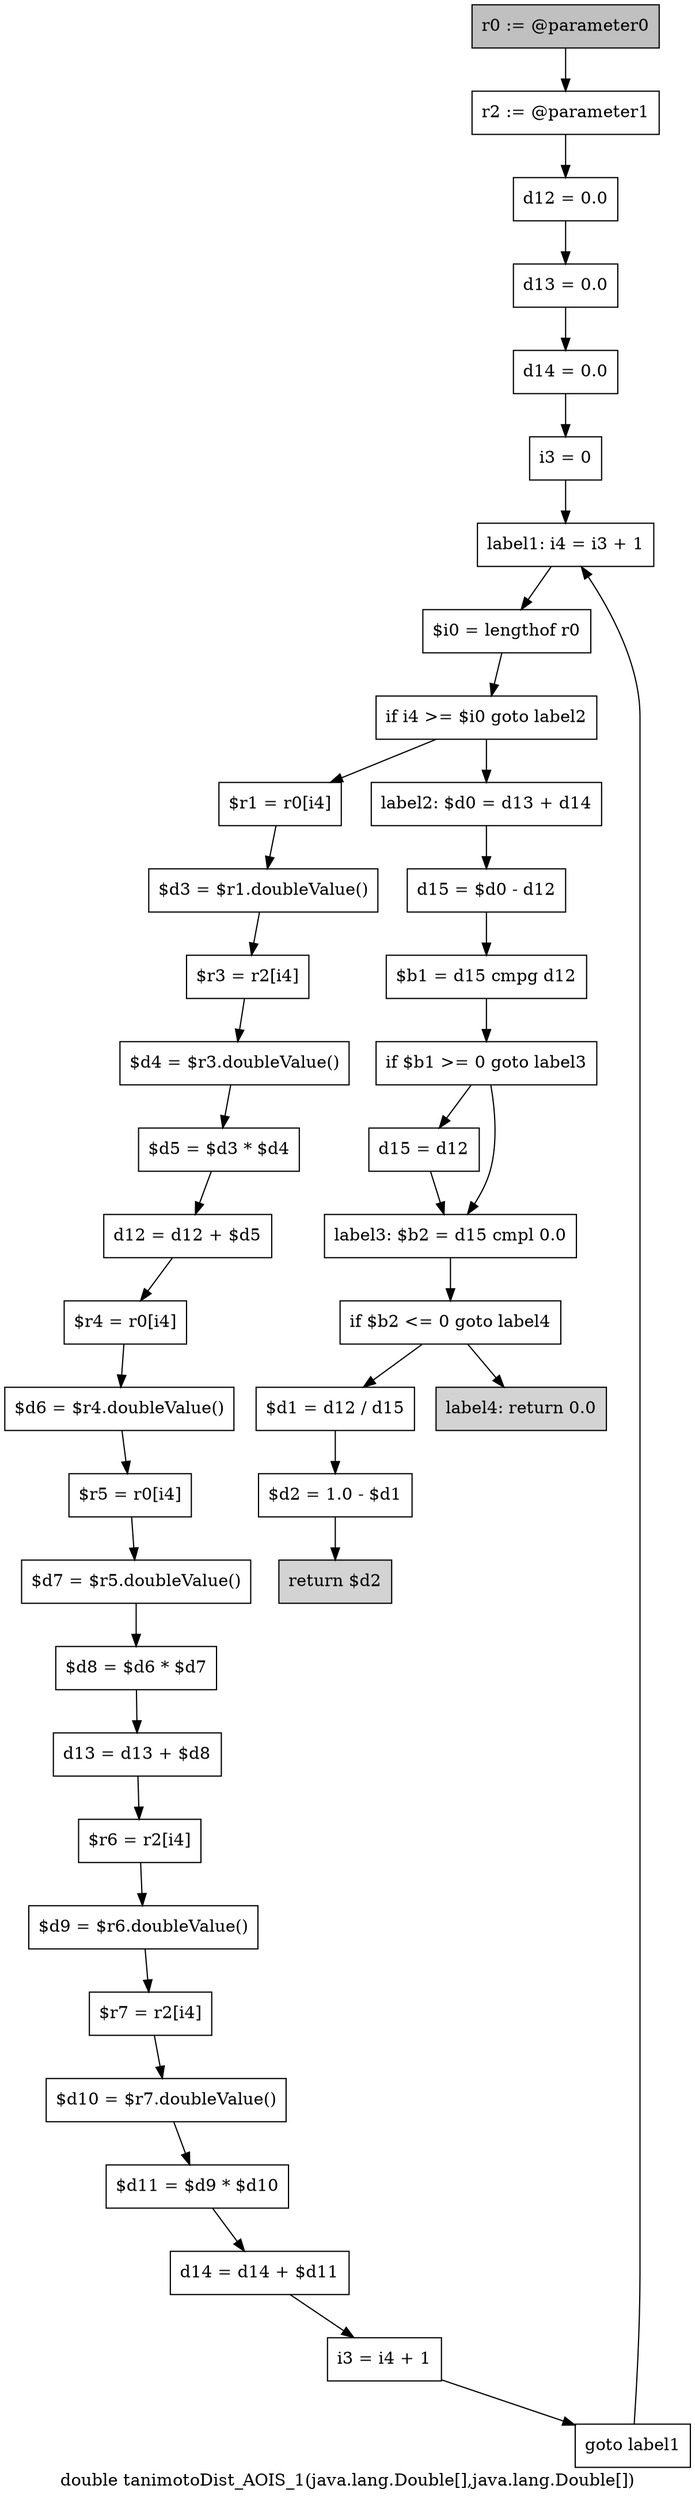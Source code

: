 digraph "double tanimotoDist_AOIS_1(java.lang.Double[],java.lang.Double[])" {
    label="double tanimotoDist_AOIS_1(java.lang.Double[],java.lang.Double[])";
    node [shape=box];
    "0" [style=filled,fillcolor=gray,label="r0 := @parameter0",];
    "1" [label="r2 := @parameter1",];
    "0"->"1";
    "2" [label="d12 = 0.0",];
    "1"->"2";
    "3" [label="d13 = 0.0",];
    "2"->"3";
    "4" [label="d14 = 0.0",];
    "3"->"4";
    "5" [label="i3 = 0",];
    "4"->"5";
    "6" [label="label1: i4 = i3 + 1",];
    "5"->"6";
    "7" [label="$i0 = lengthof r0",];
    "6"->"7";
    "8" [label="if i4 >= $i0 goto label2",];
    "7"->"8";
    "9" [label="$r1 = r0[i4]",];
    "8"->"9";
    "29" [label="label2: $d0 = d13 + d14",];
    "8"->"29";
    "10" [label="$d3 = $r1.doubleValue()",];
    "9"->"10";
    "11" [label="$r3 = r2[i4]",];
    "10"->"11";
    "12" [label="$d4 = $r3.doubleValue()",];
    "11"->"12";
    "13" [label="$d5 = $d3 * $d4",];
    "12"->"13";
    "14" [label="d12 = d12 + $d5",];
    "13"->"14";
    "15" [label="$r4 = r0[i4]",];
    "14"->"15";
    "16" [label="$d6 = $r4.doubleValue()",];
    "15"->"16";
    "17" [label="$r5 = r0[i4]",];
    "16"->"17";
    "18" [label="$d7 = $r5.doubleValue()",];
    "17"->"18";
    "19" [label="$d8 = $d6 * $d7",];
    "18"->"19";
    "20" [label="d13 = d13 + $d8",];
    "19"->"20";
    "21" [label="$r6 = r2[i4]",];
    "20"->"21";
    "22" [label="$d9 = $r6.doubleValue()",];
    "21"->"22";
    "23" [label="$r7 = r2[i4]",];
    "22"->"23";
    "24" [label="$d10 = $r7.doubleValue()",];
    "23"->"24";
    "25" [label="$d11 = $d9 * $d10",];
    "24"->"25";
    "26" [label="d14 = d14 + $d11",];
    "25"->"26";
    "27" [label="i3 = i4 + 1",];
    "26"->"27";
    "28" [label="goto label1",];
    "27"->"28";
    "28"->"6";
    "30" [label="d15 = $d0 - d12",];
    "29"->"30";
    "31" [label="$b1 = d15 cmpg d12",];
    "30"->"31";
    "32" [label="if $b1 >= 0 goto label3",];
    "31"->"32";
    "33" [label="d15 = d12",];
    "32"->"33";
    "34" [label="label3: $b2 = d15 cmpl 0.0",];
    "32"->"34";
    "33"->"34";
    "35" [label="if $b2 <= 0 goto label4",];
    "34"->"35";
    "36" [label="$d1 = d12 / d15",];
    "35"->"36";
    "39" [style=filled,fillcolor=lightgray,label="label4: return 0.0",];
    "35"->"39";
    "37" [label="$d2 = 1.0 - $d1",];
    "36"->"37";
    "38" [style=filled,fillcolor=lightgray,label="return $d2",];
    "37"->"38";
}
